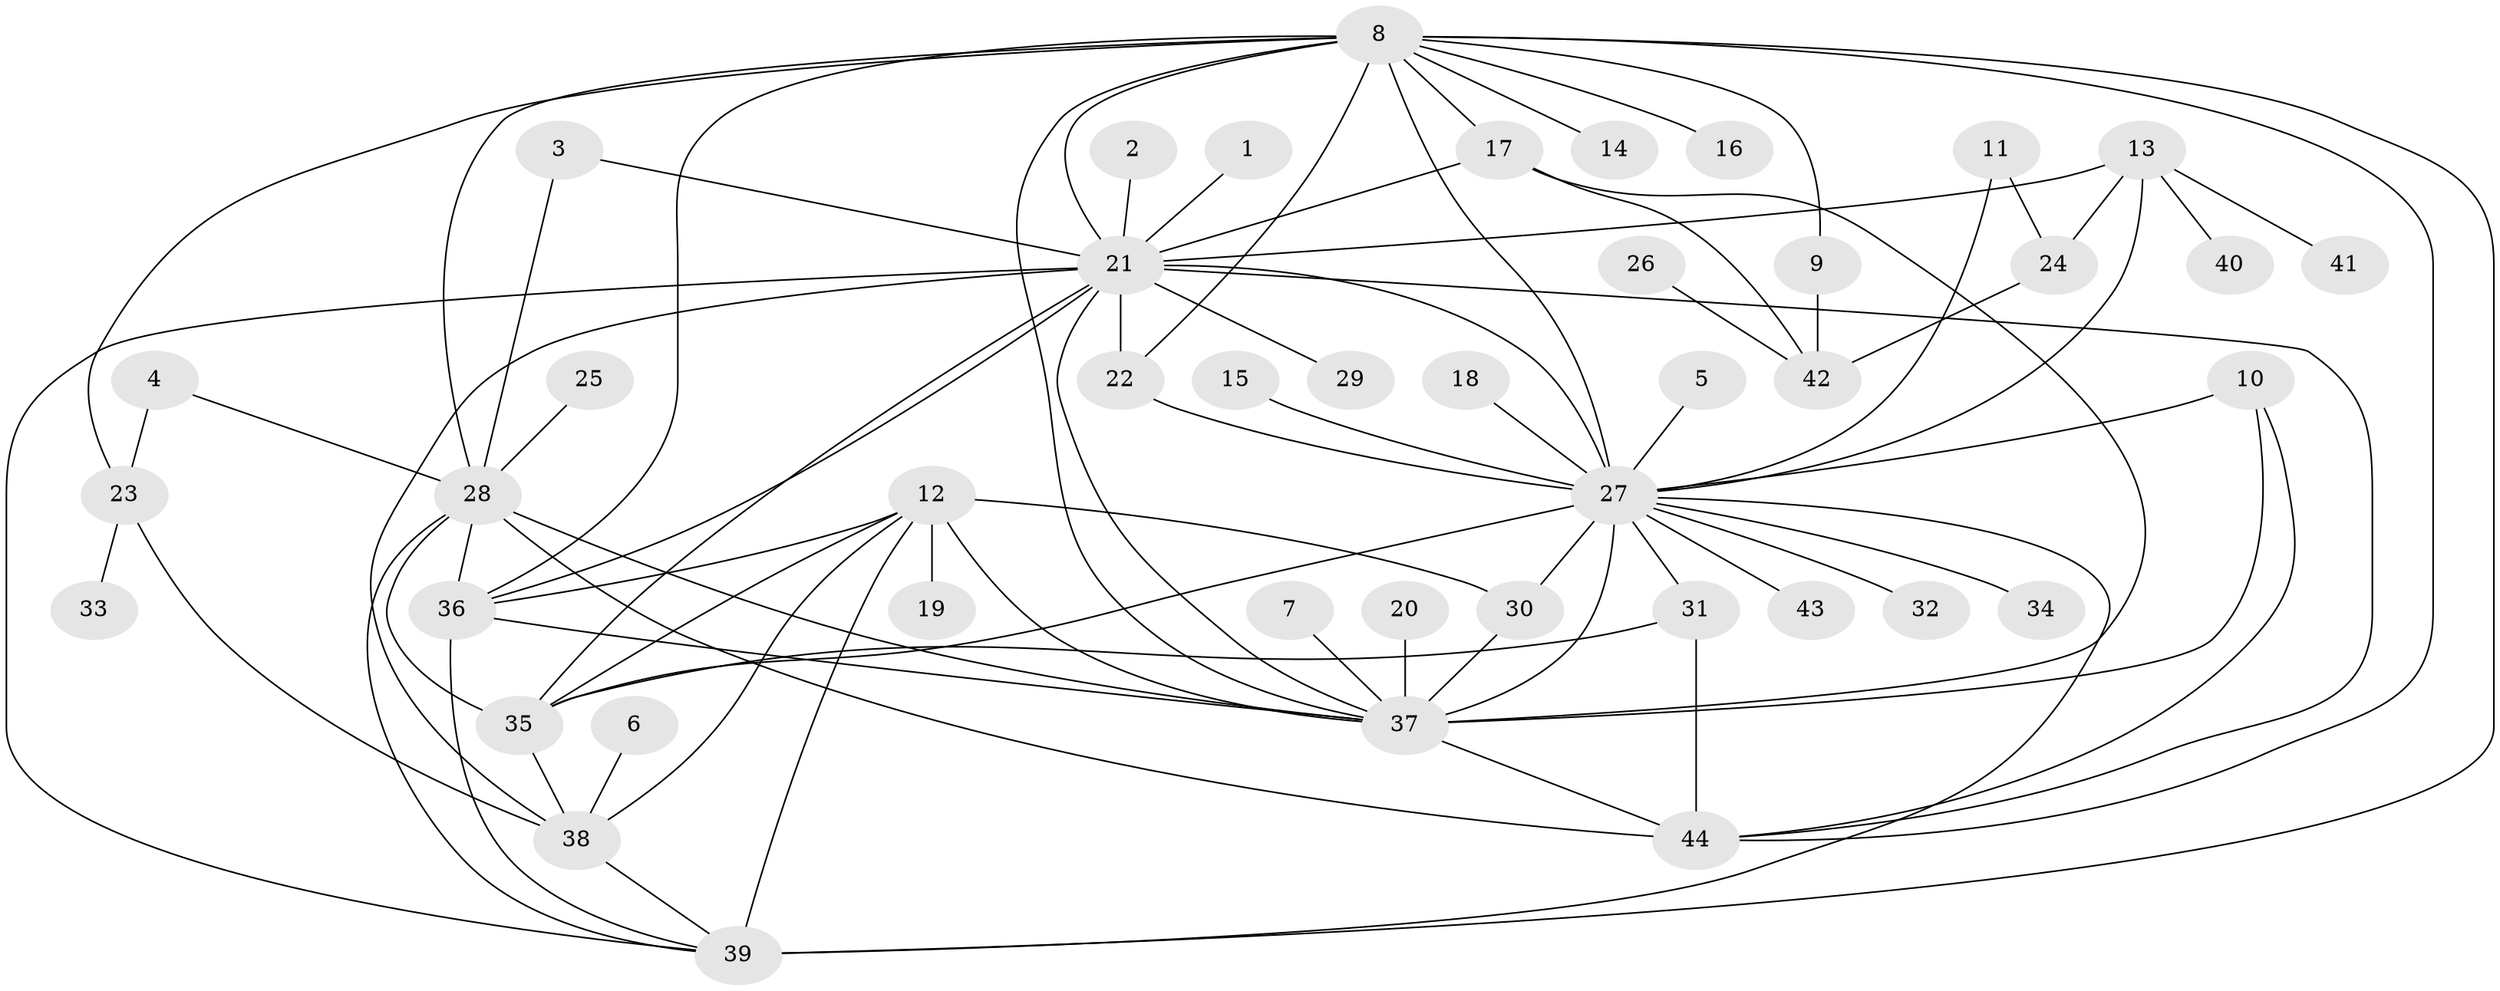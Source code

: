 // original degree distribution, {27: 0.00909090909090909, 18: 0.00909090909090909, 24: 0.00909090909090909, 2: 0.20909090909090908, 1: 0.4818181818181818, 3: 0.11818181818181818, 6: 0.05454545454545454, 5: 0.03636363636363636, 7: 0.01818181818181818, 14: 0.01818181818181818, 4: 0.02727272727272727, 11: 0.00909090909090909}
// Generated by graph-tools (version 1.1) at 2025/36/03/04/25 23:36:42]
// undirected, 44 vertices, 82 edges
graph export_dot {
  node [color=gray90,style=filled];
  1;
  2;
  3;
  4;
  5;
  6;
  7;
  8;
  9;
  10;
  11;
  12;
  13;
  14;
  15;
  16;
  17;
  18;
  19;
  20;
  21;
  22;
  23;
  24;
  25;
  26;
  27;
  28;
  29;
  30;
  31;
  32;
  33;
  34;
  35;
  36;
  37;
  38;
  39;
  40;
  41;
  42;
  43;
  44;
  1 -- 21 [weight=1.0];
  2 -- 21 [weight=1.0];
  3 -- 21 [weight=1.0];
  3 -- 28 [weight=1.0];
  4 -- 23 [weight=1.0];
  4 -- 28 [weight=1.0];
  5 -- 27 [weight=1.0];
  6 -- 38 [weight=1.0];
  7 -- 37 [weight=1.0];
  8 -- 9 [weight=1.0];
  8 -- 14 [weight=1.0];
  8 -- 16 [weight=1.0];
  8 -- 17 [weight=1.0];
  8 -- 21 [weight=1.0];
  8 -- 22 [weight=1.0];
  8 -- 23 [weight=1.0];
  8 -- 27 [weight=1.0];
  8 -- 28 [weight=1.0];
  8 -- 36 [weight=2.0];
  8 -- 37 [weight=1.0];
  8 -- 39 [weight=1.0];
  8 -- 44 [weight=1.0];
  9 -- 42 [weight=1.0];
  10 -- 27 [weight=1.0];
  10 -- 37 [weight=1.0];
  10 -- 44 [weight=1.0];
  11 -- 24 [weight=1.0];
  11 -- 27 [weight=1.0];
  12 -- 19 [weight=1.0];
  12 -- 30 [weight=1.0];
  12 -- 35 [weight=1.0];
  12 -- 36 [weight=1.0];
  12 -- 37 [weight=1.0];
  12 -- 38 [weight=1.0];
  12 -- 39 [weight=2.0];
  13 -- 21 [weight=1.0];
  13 -- 24 [weight=1.0];
  13 -- 27 [weight=1.0];
  13 -- 40 [weight=1.0];
  13 -- 41 [weight=1.0];
  15 -- 27 [weight=1.0];
  17 -- 21 [weight=1.0];
  17 -- 37 [weight=1.0];
  17 -- 42 [weight=1.0];
  18 -- 27 [weight=1.0];
  20 -- 37 [weight=1.0];
  21 -- 22 [weight=1.0];
  21 -- 27 [weight=2.0];
  21 -- 29 [weight=1.0];
  21 -- 35 [weight=1.0];
  21 -- 36 [weight=1.0];
  21 -- 37 [weight=1.0];
  21 -- 38 [weight=1.0];
  21 -- 39 [weight=2.0];
  21 -- 44 [weight=1.0];
  22 -- 27 [weight=2.0];
  23 -- 33 [weight=1.0];
  23 -- 38 [weight=1.0];
  24 -- 42 [weight=1.0];
  25 -- 28 [weight=1.0];
  26 -- 42 [weight=1.0];
  27 -- 30 [weight=1.0];
  27 -- 31 [weight=1.0];
  27 -- 32 [weight=1.0];
  27 -- 34 [weight=1.0];
  27 -- 35 [weight=1.0];
  27 -- 37 [weight=2.0];
  27 -- 39 [weight=2.0];
  27 -- 43 [weight=1.0];
  28 -- 35 [weight=1.0];
  28 -- 36 [weight=1.0];
  28 -- 37 [weight=1.0];
  28 -- 39 [weight=1.0];
  28 -- 44 [weight=2.0];
  30 -- 37 [weight=1.0];
  31 -- 35 [weight=1.0];
  31 -- 44 [weight=1.0];
  35 -- 38 [weight=1.0];
  36 -- 37 [weight=1.0];
  36 -- 39 [weight=1.0];
  37 -- 44 [weight=1.0];
  38 -- 39 [weight=1.0];
}

